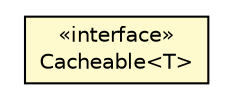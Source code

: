 #!/usr/local/bin/dot
#
# Class diagram 
# Generated by UMLGraph version 5.4 (http://www.umlgraph.org/)
#

digraph G {
	edge [fontname="Helvetica",fontsize=10,labelfontname="Helvetica",labelfontsize=10];
	node [fontname="Helvetica",fontsize=10,shape=plaintext];
	nodesep=0.25;
	ranksep=0.5;
	// hu.sch.kfc.client.cache.Cacheable<T>
	c3062 [label=<<table title="hu.sch.kfc.client.cache.Cacheable" border="0" cellborder="1" cellspacing="0" cellpadding="2" port="p" bgcolor="lemonChiffon" href="./Cacheable.html">
		<tr><td><table border="0" cellspacing="0" cellpadding="1">
<tr><td align="center" balign="center"> &#171;interface&#187; </td></tr>
<tr><td align="center" balign="center"> Cacheable&lt;T&gt; </td></tr>
		</table></td></tr>
		</table>>, URL="./Cacheable.html", fontname="Helvetica", fontcolor="black", fontsize=10.0];
}

